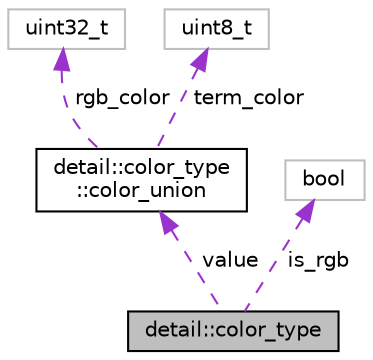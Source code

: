 digraph "detail::color_type"
{
 // INTERACTIVE_SVG=YES
  edge [fontname="Helvetica",fontsize="10",labelfontname="Helvetica",labelfontsize="10"];
  node [fontname="Helvetica",fontsize="10",shape=record];
  Node1 [label="detail::color_type",height=0.2,width=0.4,color="black", fillcolor="grey75", style="filled", fontcolor="black"];
  Node2 -> Node1 [dir="back",color="darkorchid3",fontsize="10",style="dashed",label=" value" ,fontname="Helvetica"];
  Node2 [label="detail::color_type\l::color_union",height=0.2,width=0.4,color="black", fillcolor="white", style="filled",URL="$uniondetail_1_1color__type_1_1color__union.html"];
  Node3 -> Node2 [dir="back",color="darkorchid3",fontsize="10",style="dashed",label=" rgb_color" ,fontname="Helvetica"];
  Node3 [label="uint32_t",height=0.2,width=0.4,color="grey75", fillcolor="white", style="filled"];
  Node4 -> Node2 [dir="back",color="darkorchid3",fontsize="10",style="dashed",label=" term_color" ,fontname="Helvetica"];
  Node4 [label="uint8_t",height=0.2,width=0.4,color="grey75", fillcolor="white", style="filled"];
  Node5 -> Node1 [dir="back",color="darkorchid3",fontsize="10",style="dashed",label=" is_rgb" ,fontname="Helvetica"];
  Node5 [label="bool",height=0.2,width=0.4,color="grey75", fillcolor="white", style="filled"];
}
